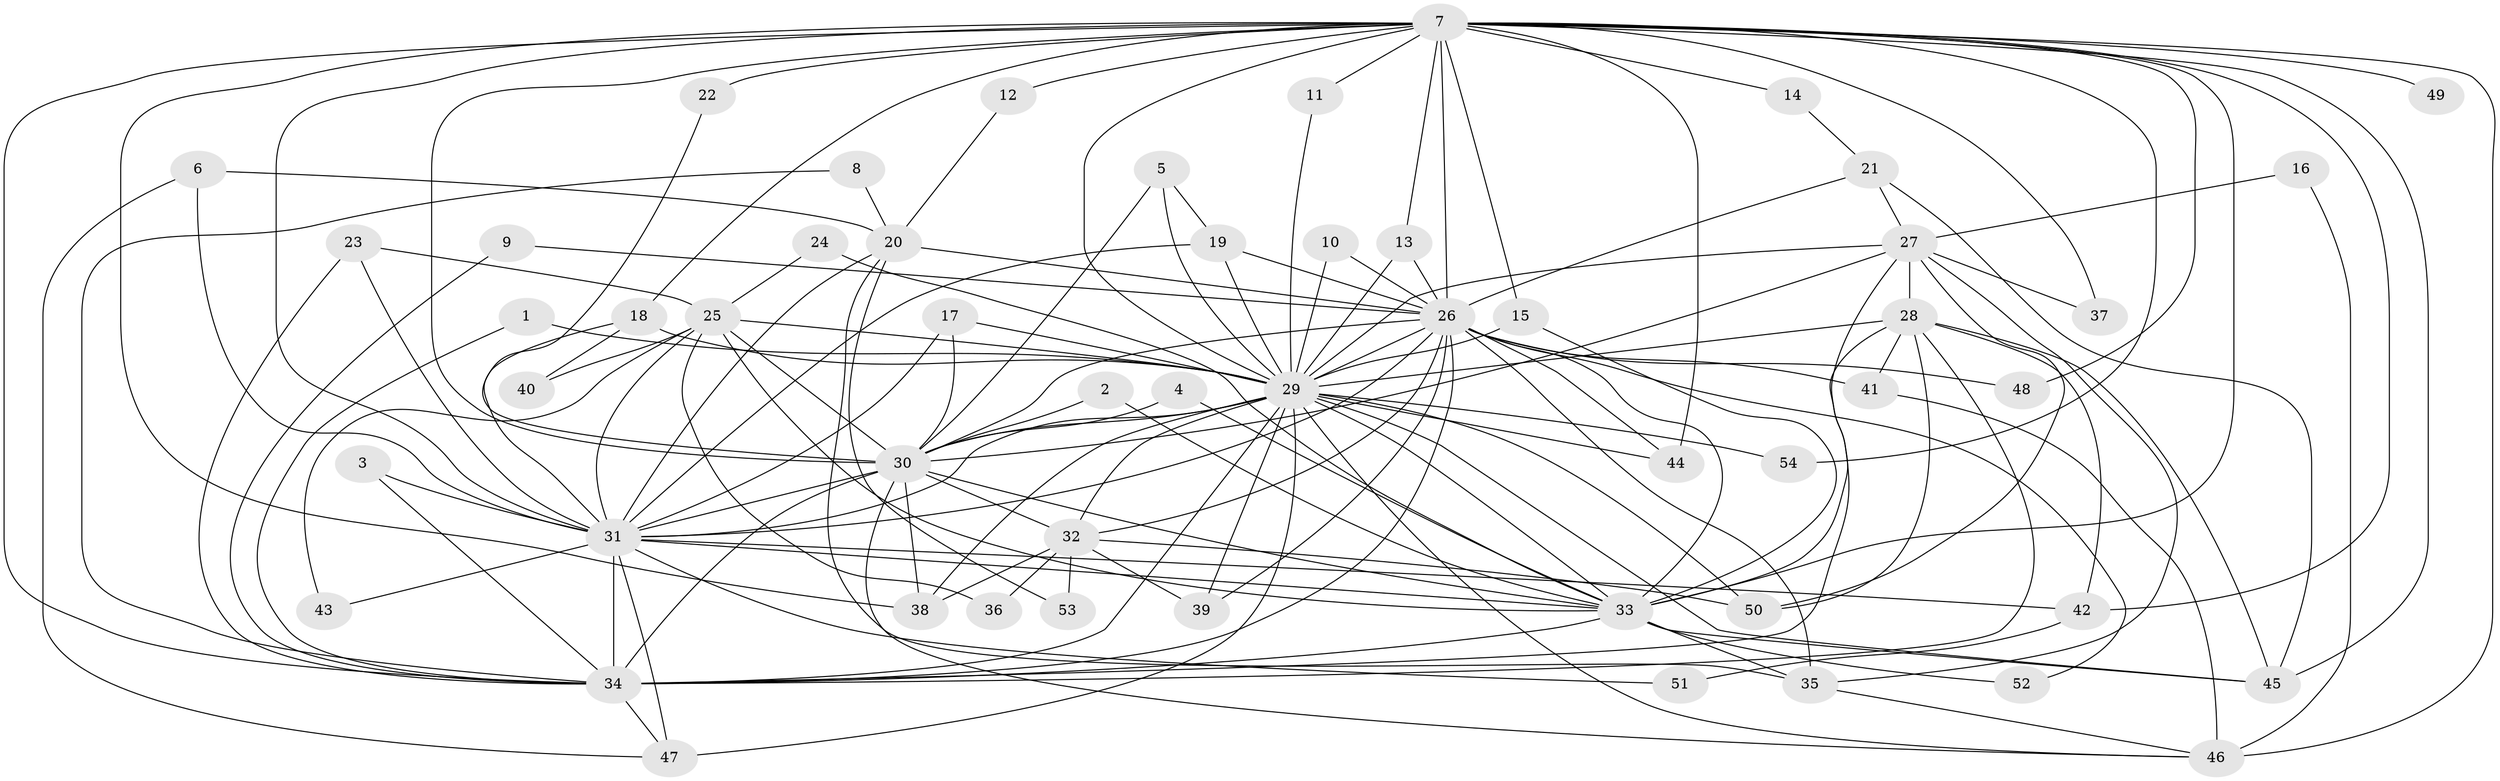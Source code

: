 // original degree distribution, {22: 0.018518518518518517, 23: 0.018518518518518517, 17: 0.009259259259259259, 15: 0.009259259259259259, 21: 0.018518518518518517, 19: 0.009259259259259259, 20: 0.009259259259259259, 2: 0.5370370370370371, 3: 0.19444444444444445, 9: 0.018518518518518517, 6: 0.037037037037037035, 4: 0.09259259259259259, 5: 0.018518518518518517, 8: 0.009259259259259259}
// Generated by graph-tools (version 1.1) at 2025/25/03/09/25 03:25:41]
// undirected, 54 vertices, 144 edges
graph export_dot {
graph [start="1"]
  node [color=gray90,style=filled];
  1;
  2;
  3;
  4;
  5;
  6;
  7;
  8;
  9;
  10;
  11;
  12;
  13;
  14;
  15;
  16;
  17;
  18;
  19;
  20;
  21;
  22;
  23;
  24;
  25;
  26;
  27;
  28;
  29;
  30;
  31;
  32;
  33;
  34;
  35;
  36;
  37;
  38;
  39;
  40;
  41;
  42;
  43;
  44;
  45;
  46;
  47;
  48;
  49;
  50;
  51;
  52;
  53;
  54;
  1 -- 29 [weight=1.0];
  1 -- 34 [weight=1.0];
  2 -- 30 [weight=1.0];
  2 -- 33 [weight=1.0];
  3 -- 31 [weight=1.0];
  3 -- 34 [weight=1.0];
  4 -- 30 [weight=1.0];
  4 -- 33 [weight=1.0];
  5 -- 19 [weight=1.0];
  5 -- 29 [weight=1.0];
  5 -- 30 [weight=1.0];
  6 -- 20 [weight=1.0];
  6 -- 31 [weight=1.0];
  6 -- 47 [weight=1.0];
  7 -- 11 [weight=1.0];
  7 -- 12 [weight=1.0];
  7 -- 13 [weight=1.0];
  7 -- 14 [weight=1.0];
  7 -- 15 [weight=1.0];
  7 -- 18 [weight=1.0];
  7 -- 22 [weight=2.0];
  7 -- 26 [weight=6.0];
  7 -- 29 [weight=4.0];
  7 -- 30 [weight=4.0];
  7 -- 31 [weight=3.0];
  7 -- 33 [weight=3.0];
  7 -- 34 [weight=3.0];
  7 -- 37 [weight=1.0];
  7 -- 38 [weight=1.0];
  7 -- 42 [weight=1.0];
  7 -- 44 [weight=1.0];
  7 -- 45 [weight=1.0];
  7 -- 46 [weight=2.0];
  7 -- 48 [weight=1.0];
  7 -- 49 [weight=2.0];
  7 -- 54 [weight=1.0];
  8 -- 20 [weight=1.0];
  8 -- 34 [weight=1.0];
  9 -- 26 [weight=1.0];
  9 -- 34 [weight=1.0];
  10 -- 26 [weight=1.0];
  10 -- 29 [weight=1.0];
  11 -- 29 [weight=1.0];
  12 -- 20 [weight=1.0];
  13 -- 26 [weight=1.0];
  13 -- 29 [weight=1.0];
  14 -- 21 [weight=1.0];
  15 -- 29 [weight=2.0];
  15 -- 33 [weight=1.0];
  16 -- 27 [weight=1.0];
  16 -- 46 [weight=1.0];
  17 -- 29 [weight=1.0];
  17 -- 30 [weight=1.0];
  17 -- 31 [weight=1.0];
  18 -- 29 [weight=1.0];
  18 -- 31 [weight=1.0];
  18 -- 40 [weight=1.0];
  19 -- 26 [weight=1.0];
  19 -- 29 [weight=1.0];
  19 -- 31 [weight=1.0];
  20 -- 26 [weight=2.0];
  20 -- 31 [weight=1.0];
  20 -- 35 [weight=1.0];
  20 -- 53 [weight=2.0];
  21 -- 26 [weight=1.0];
  21 -- 27 [weight=1.0];
  21 -- 45 [weight=1.0];
  22 -- 30 [weight=1.0];
  23 -- 25 [weight=1.0];
  23 -- 31 [weight=1.0];
  23 -- 34 [weight=1.0];
  24 -- 25 [weight=1.0];
  24 -- 33 [weight=1.0];
  25 -- 29 [weight=1.0];
  25 -- 30 [weight=1.0];
  25 -- 31 [weight=1.0];
  25 -- 33 [weight=1.0];
  25 -- 36 [weight=1.0];
  25 -- 40 [weight=1.0];
  25 -- 43 [weight=1.0];
  26 -- 29 [weight=4.0];
  26 -- 30 [weight=2.0];
  26 -- 31 [weight=2.0];
  26 -- 32 [weight=1.0];
  26 -- 33 [weight=2.0];
  26 -- 34 [weight=2.0];
  26 -- 35 [weight=2.0];
  26 -- 39 [weight=1.0];
  26 -- 41 [weight=1.0];
  26 -- 44 [weight=1.0];
  26 -- 48 [weight=1.0];
  26 -- 52 [weight=1.0];
  27 -- 28 [weight=1.0];
  27 -- 29 [weight=1.0];
  27 -- 30 [weight=1.0];
  27 -- 34 [weight=1.0];
  27 -- 35 [weight=1.0];
  27 -- 37 [weight=1.0];
  27 -- 50 [weight=1.0];
  28 -- 29 [weight=1.0];
  28 -- 33 [weight=1.0];
  28 -- 34 [weight=2.0];
  28 -- 41 [weight=1.0];
  28 -- 42 [weight=1.0];
  28 -- 45 [weight=1.0];
  28 -- 50 [weight=2.0];
  29 -- 30 [weight=2.0];
  29 -- 31 [weight=2.0];
  29 -- 32 [weight=1.0];
  29 -- 33 [weight=2.0];
  29 -- 34 [weight=2.0];
  29 -- 38 [weight=1.0];
  29 -- 39 [weight=1.0];
  29 -- 44 [weight=1.0];
  29 -- 45 [weight=1.0];
  29 -- 46 [weight=1.0];
  29 -- 47 [weight=1.0];
  29 -- 50 [weight=1.0];
  29 -- 54 [weight=1.0];
  30 -- 31 [weight=2.0];
  30 -- 32 [weight=1.0];
  30 -- 33 [weight=1.0];
  30 -- 34 [weight=1.0];
  30 -- 38 [weight=1.0];
  30 -- 46 [weight=1.0];
  31 -- 33 [weight=1.0];
  31 -- 34 [weight=2.0];
  31 -- 42 [weight=1.0];
  31 -- 43 [weight=1.0];
  31 -- 47 [weight=2.0];
  31 -- 51 [weight=1.0];
  32 -- 36 [weight=1.0];
  32 -- 38 [weight=1.0];
  32 -- 39 [weight=1.0];
  32 -- 50 [weight=1.0];
  32 -- 53 [weight=1.0];
  33 -- 34 [weight=1.0];
  33 -- 35 [weight=1.0];
  33 -- 45 [weight=2.0];
  33 -- 52 [weight=1.0];
  34 -- 47 [weight=1.0];
  35 -- 46 [weight=1.0];
  41 -- 46 [weight=1.0];
  42 -- 51 [weight=1.0];
}
